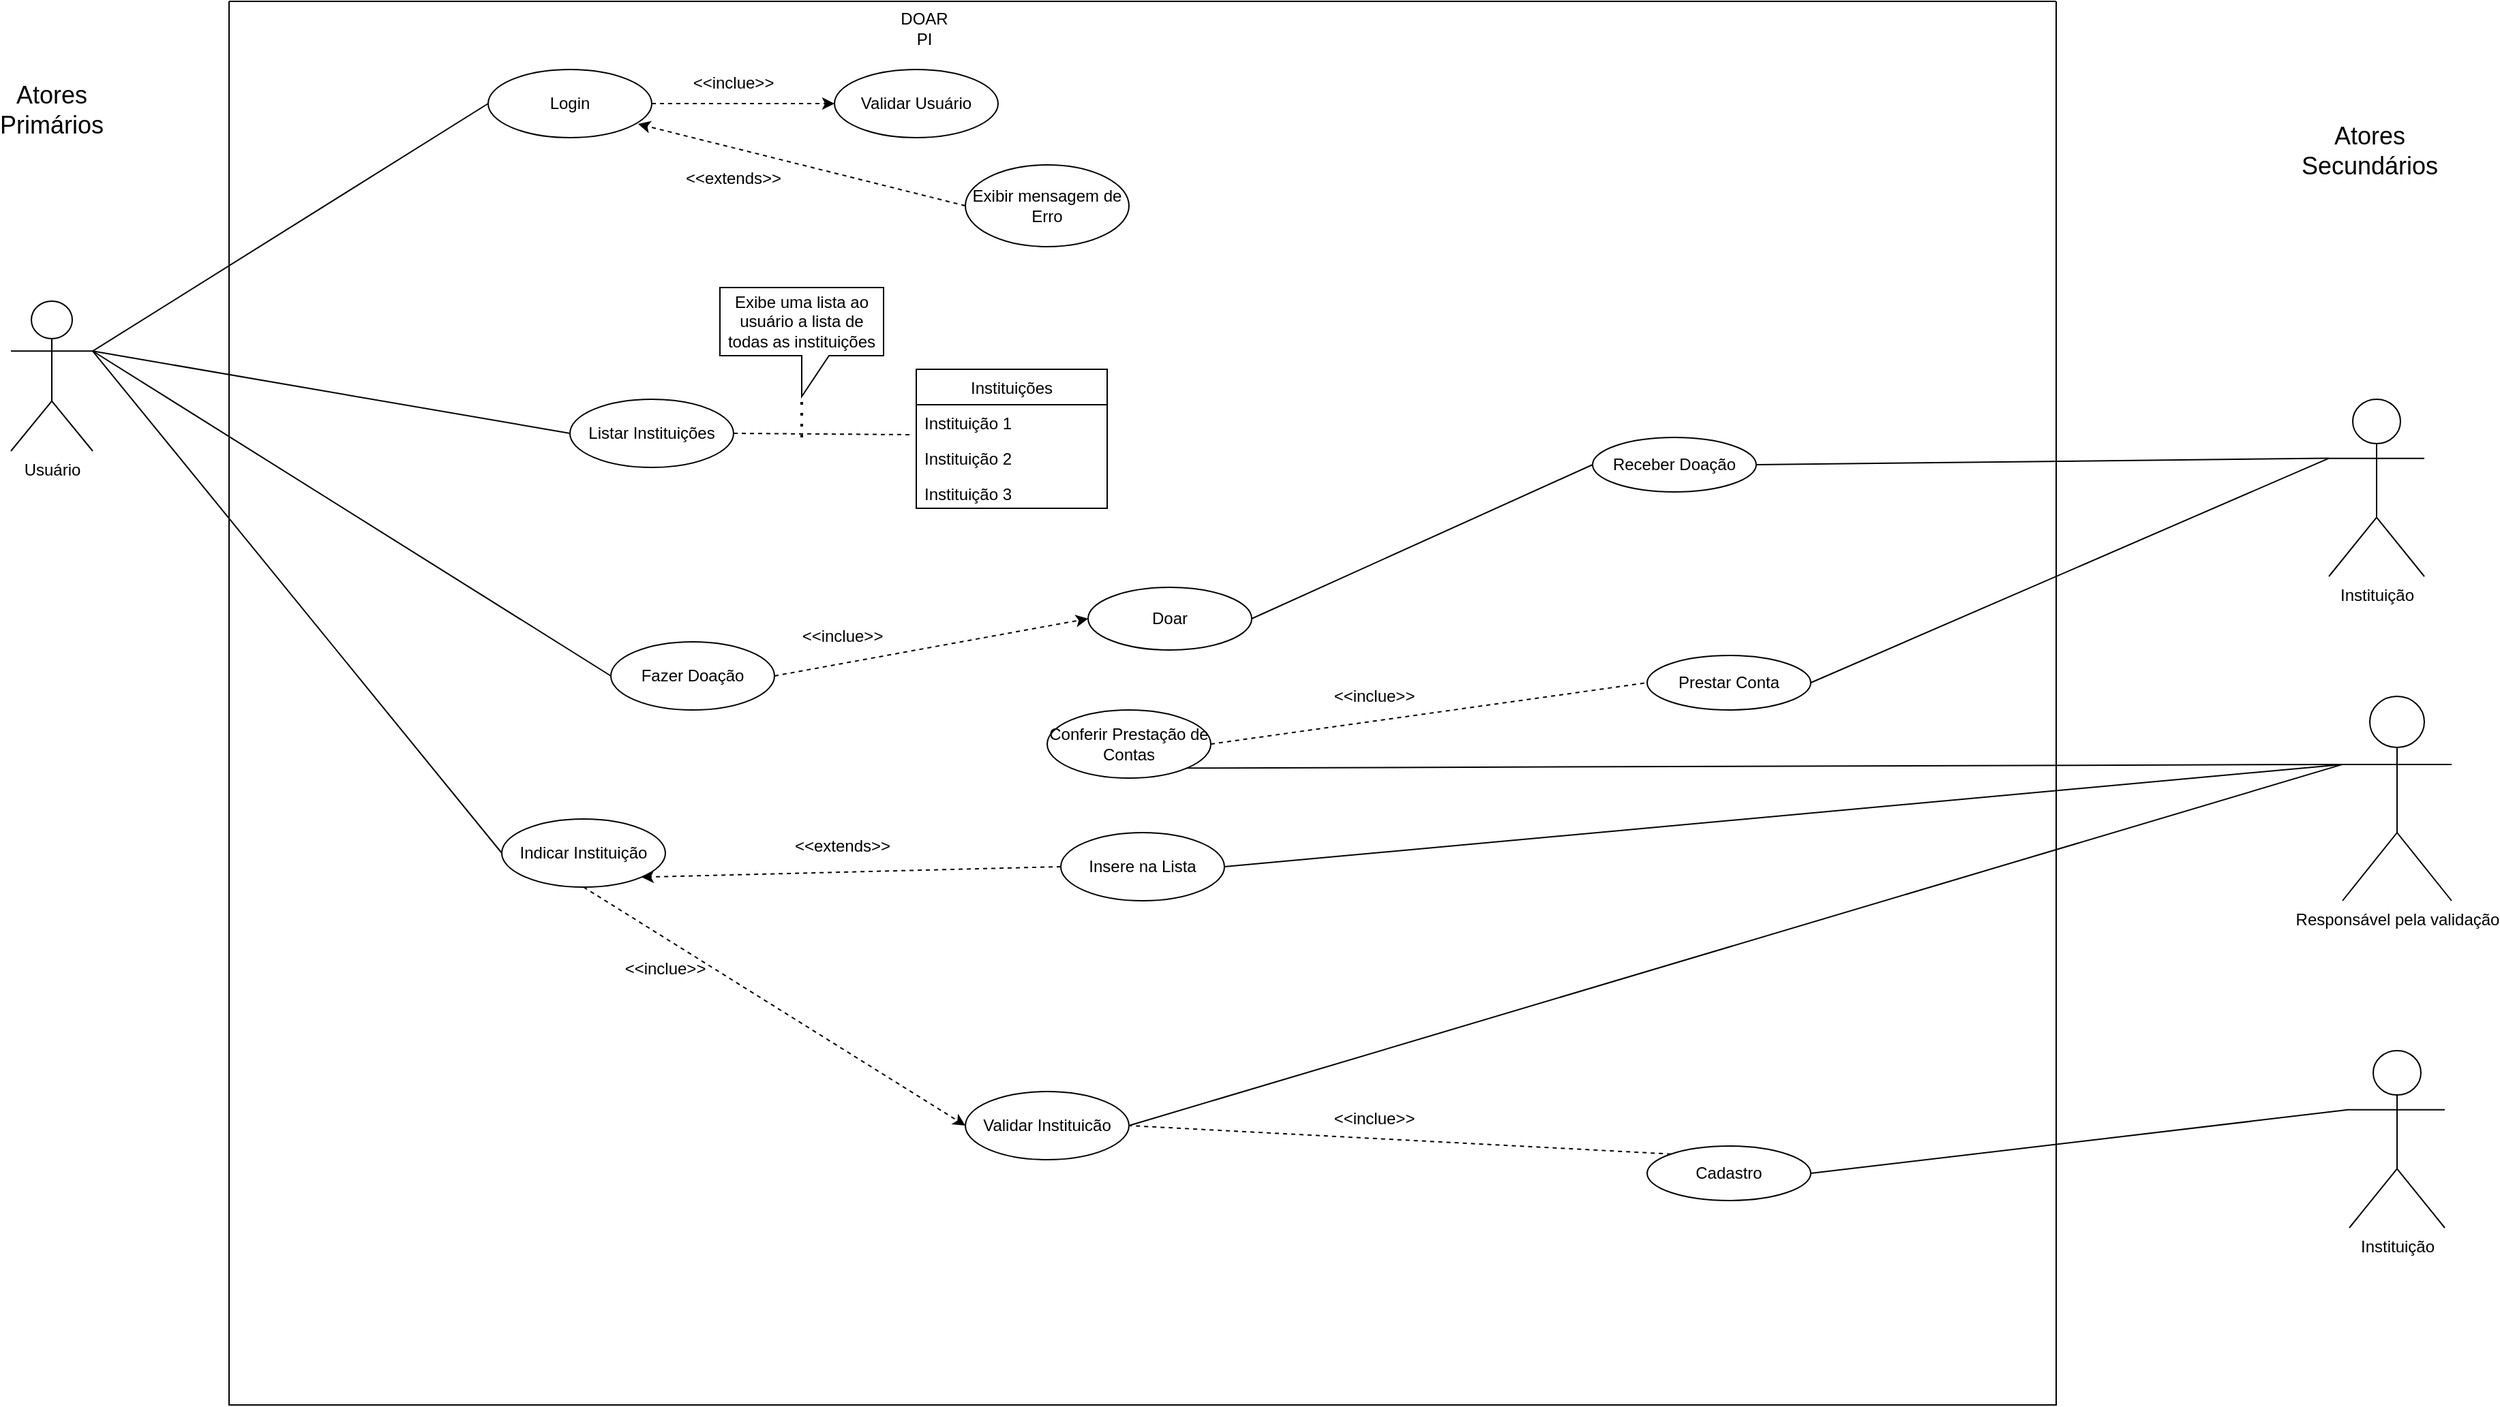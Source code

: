 <mxfile version="15.1.3" type="device"><diagram id="3rRd8JHxSr0_MapVstYW" name="Página-1"><mxGraphModel dx="2178" dy="2129" grid="1" gridSize="10" guides="1" tooltips="1" connect="1" arrows="1" fold="1" page="1" pageScale="1" pageWidth="827" pageHeight="1169" math="0" shadow="0"><root><mxCell id="0"/><mxCell id="1" parent="0"/><mxCell id="wrlenUDR4S8BwDdURH8T-1" value="Usuário" style="shape=umlActor;verticalLabelPosition=bottom;verticalAlign=top;html=1;outlineConnect=0;" vertex="1" parent="1"><mxGeometry x="-250" y="-70" width="60" height="110" as="geometry"/></mxCell><mxCell id="wrlenUDR4S8BwDdURH8T-5" value="Login" style="ellipse;whiteSpace=wrap;html=1;" vertex="1" parent="1"><mxGeometry x="100" y="-240" width="120" height="50" as="geometry"/></mxCell><mxCell id="wrlenUDR4S8BwDdURH8T-7" value="" style="endArrow=none;html=1;exitX=1;exitY=0.333;exitDx=0;exitDy=0;exitPerimeter=0;entryX=0;entryY=0.5;entryDx=0;entryDy=0;" edge="1" parent="1" source="wrlenUDR4S8BwDdURH8T-1" target="wrlenUDR4S8BwDdURH8T-5"><mxGeometry width="50" height="50" relative="1" as="geometry"><mxPoint x="150" y="250" as="sourcePoint"/><mxPoint x="200" y="200" as="targetPoint"/></mxGeometry></mxCell><mxCell id="wrlenUDR4S8BwDdURH8T-8" value="Listar Instituições" style="ellipse;whiteSpace=wrap;html=1;" vertex="1" parent="1"><mxGeometry x="160" y="2" width="120" height="50" as="geometry"/></mxCell><mxCell id="wrlenUDR4S8BwDdURH8T-9" value="" style="endArrow=none;html=1;entryX=0;entryY=0.5;entryDx=0;entryDy=0;exitX=1;exitY=0.333;exitDx=0;exitDy=0;exitPerimeter=0;" edge="1" parent="1" source="wrlenUDR4S8BwDdURH8T-1" target="wrlenUDR4S8BwDdURH8T-8"><mxGeometry width="50" height="50" relative="1" as="geometry"><mxPoint x="160" y="270" as="sourcePoint"/><mxPoint x="210" y="220" as="targetPoint"/></mxGeometry></mxCell><mxCell id="wrlenUDR4S8BwDdURH8T-10" value="Fazer Doação" style="ellipse;whiteSpace=wrap;html=1;" vertex="1" parent="1"><mxGeometry x="190" y="180" width="120" height="50" as="geometry"/></mxCell><mxCell id="wrlenUDR4S8BwDdURH8T-11" value="" style="endArrow=none;html=1;entryX=0;entryY=0.5;entryDx=0;entryDy=0;exitX=1;exitY=0.333;exitDx=0;exitDy=0;exitPerimeter=0;" edge="1" parent="1" source="wrlenUDR4S8BwDdURH8T-1" target="wrlenUDR4S8BwDdURH8T-10"><mxGeometry width="50" height="50" relative="1" as="geometry"><mxPoint x="150" y="290" as="sourcePoint"/><mxPoint x="200" y="240" as="targetPoint"/></mxGeometry></mxCell><mxCell id="wrlenUDR4S8BwDdURH8T-12" value="Indicar Instituição" style="ellipse;whiteSpace=wrap;html=1;" vertex="1" parent="1"><mxGeometry x="110" y="310" width="120" height="50" as="geometry"/></mxCell><mxCell id="wrlenUDR4S8BwDdURH8T-13" value="" style="endArrow=none;html=1;entryX=0;entryY=0.5;entryDx=0;entryDy=0;exitX=1;exitY=0.333;exitDx=0;exitDy=0;exitPerimeter=0;" edge="1" parent="1" source="wrlenUDR4S8BwDdURH8T-1" target="wrlenUDR4S8BwDdURH8T-12"><mxGeometry width="50" height="50" relative="1" as="geometry"><mxPoint x="150" y="290" as="sourcePoint"/><mxPoint x="200" y="240" as="targetPoint"/></mxGeometry></mxCell><mxCell id="wrlenUDR4S8BwDdURH8T-30" value="" style="endArrow=none;html=1;entryX=-0.021;entryY=0.846;entryDx=0;entryDy=0;entryPerimeter=0;exitX=1;exitY=0.5;exitDx=0;exitDy=0;dashed=1;" edge="1" parent="1" source="wrlenUDR4S8BwDdURH8T-8" target="wrlenUDR4S8BwDdURH8T-27"><mxGeometry width="50" height="50" relative="1" as="geometry"><mxPoint x="390" y="130" as="sourcePoint"/><mxPoint x="440" y="80" as="targetPoint"/></mxGeometry></mxCell><mxCell id="wrlenUDR4S8BwDdURH8T-42" value="Instituição" style="shape=umlActor;verticalLabelPosition=bottom;verticalAlign=top;html=1;outlineConnect=0;" vertex="1" parent="1"><mxGeometry x="1450" y="2" width="70" height="130" as="geometry"/></mxCell><mxCell id="wrlenUDR4S8BwDdURH8T-48" value="" style="endArrow=none;html=1;entryX=0;entryY=0.333;entryDx=0;entryDy=0;entryPerimeter=0;exitX=1;exitY=0.5;exitDx=0;exitDy=0;" edge="1" parent="1" source="wrlenUDR4S8BwDdURH8T-47" target="wrlenUDR4S8BwDdURH8T-42"><mxGeometry width="50" height="50" relative="1" as="geometry"><mxPoint x="680" y="260" as="sourcePoint"/><mxPoint x="730" y="210" as="targetPoint"/></mxGeometry></mxCell><mxCell id="wrlenUDR4S8BwDdURH8T-50" value="" style="endArrow=none;html=1;entryX=0;entryY=0.333;entryDx=0;entryDy=0;entryPerimeter=0;exitX=1;exitY=0.5;exitDx=0;exitDy=0;" edge="1" parent="1" source="wrlenUDR4S8BwDdURH8T-49" target="wrlenUDR4S8BwDdURH8T-42"><mxGeometry width="50" height="50" relative="1" as="geometry"><mxPoint x="680" y="310" as="sourcePoint"/><mxPoint x="730" y="260" as="targetPoint"/></mxGeometry></mxCell><mxCell id="wrlenUDR4S8BwDdURH8T-52" value="Validar Usuário" style="ellipse;whiteSpace=wrap;html=1;" vertex="1" parent="1"><mxGeometry x="354" y="-240" width="120" height="50" as="geometry"/></mxCell><mxCell id="wrlenUDR4S8BwDdURH8T-53" value="" style="endArrow=classic;html=1;entryX=0;entryY=0.5;entryDx=0;entryDy=0;exitX=1;exitY=0.5;exitDx=0;exitDy=0;dashed=1;" edge="1" parent="1" source="wrlenUDR4S8BwDdURH8T-5" target="wrlenUDR4S8BwDdURH8T-52"><mxGeometry width="50" height="50" relative="1" as="geometry"><mxPoint x="250" y="-150" as="sourcePoint"/><mxPoint x="300" y="-200" as="targetPoint"/></mxGeometry></mxCell><mxCell id="wrlenUDR4S8BwDdURH8T-54" value="&amp;lt;&amp;lt;inclue&amp;gt;&amp;gt;" style="text;html=1;strokeColor=none;fillColor=none;align=center;verticalAlign=middle;whiteSpace=wrap;rounded=0;" vertex="1" parent="1"><mxGeometry x="260" y="-240" width="40" height="20" as="geometry"/></mxCell><mxCell id="wrlenUDR4S8BwDdURH8T-70" value="" style="endArrow=classic;html=1;entryX=0;entryY=0.5;entryDx=0;entryDy=0;exitX=1;exitY=0.5;exitDx=0;exitDy=0;dashed=1;" edge="1" parent="1" source="wrlenUDR4S8BwDdURH8T-10" target="wrlenUDR4S8BwDdURH8T-55"><mxGeometry width="50" height="50" relative="1" as="geometry"><mxPoint x="430" y="210" as="sourcePoint"/><mxPoint x="480" y="160" as="targetPoint"/></mxGeometry></mxCell><mxCell id="wrlenUDR4S8BwDdURH8T-73" value="Responsável pela validação" style="shape=umlActor;verticalLabelPosition=bottom;verticalAlign=top;html=1;outlineConnect=0;" vertex="1" parent="1"><mxGeometry x="1460" y="220" width="80" height="150" as="geometry"/></mxCell><mxCell id="wrlenUDR4S8BwDdURH8T-76" value="" style="endArrow=classic;html=1;dashed=1;exitX=0.5;exitY=1;exitDx=0;exitDy=0;entryX=0;entryY=0.5;entryDx=0;entryDy=0;" edge="1" parent="1" source="wrlenUDR4S8BwDdURH8T-12" target="wrlenUDR4S8BwDdURH8T-74"><mxGeometry width="50" height="50" relative="1" as="geometry"><mxPoint x="330" y="360" as="sourcePoint"/><mxPoint x="380" y="310" as="targetPoint"/></mxGeometry></mxCell><mxCell id="wrlenUDR4S8BwDdURH8T-94" value="" style="swimlane;startSize=0;" vertex="1" parent="1"><mxGeometry x="-90" y="-290" width="1340" height="1030" as="geometry"/></mxCell><mxCell id="wrlenUDR4S8BwDdURH8T-98" value="Exibir mensagem de Erro" style="ellipse;whiteSpace=wrap;html=1;" vertex="1" parent="wrlenUDR4S8BwDdURH8T-94"><mxGeometry x="540" y="120" width="120" height="60" as="geometry"/></mxCell><mxCell id="wrlenUDR4S8BwDdURH8T-102" value="&amp;lt;&amp;lt;extends&amp;gt;&amp;gt;" style="text;html=1;strokeColor=none;fillColor=none;align=center;verticalAlign=middle;whiteSpace=wrap;rounded=0;rotation=0;" vertex="1" parent="wrlenUDR4S8BwDdURH8T-94"><mxGeometry x="350" y="120" width="40" height="20" as="geometry"/></mxCell><mxCell id="wrlenUDR4S8BwDdURH8T-103" value="&amp;lt;&amp;lt;inclue&amp;gt;&amp;gt;" style="text;html=1;strokeColor=none;fillColor=none;align=center;verticalAlign=middle;whiteSpace=wrap;rounded=0;" vertex="1" parent="wrlenUDR4S8BwDdURH8T-94"><mxGeometry x="300" y="700" width="40" height="20" as="geometry"/></mxCell><mxCell id="wrlenUDR4S8BwDdURH8T-85" value="Insere na Lista" style="ellipse;whiteSpace=wrap;html=1;" vertex="1" parent="wrlenUDR4S8BwDdURH8T-94"><mxGeometry x="610" y="610" width="120" height="50" as="geometry"/></mxCell><mxCell id="wrlenUDR4S8BwDdURH8T-104" value="DOAR PI" style="text;html=1;strokeColor=none;fillColor=none;align=center;verticalAlign=middle;whiteSpace=wrap;rounded=0;" vertex="1" parent="wrlenUDR4S8BwDdURH8T-94"><mxGeometry x="490" y="10" width="40" height="20" as="geometry"/></mxCell><mxCell id="wrlenUDR4S8BwDdURH8T-109" value="&amp;lt;&amp;lt;extends&amp;gt;&amp;gt;" style="text;html=1;strokeColor=none;fillColor=none;align=center;verticalAlign=middle;whiteSpace=wrap;rounded=0;" vertex="1" parent="wrlenUDR4S8BwDdURH8T-94"><mxGeometry x="430" y="610" width="40" height="20" as="geometry"/></mxCell><mxCell id="wrlenUDR4S8BwDdURH8T-111" value="Exibe uma lista ao usuário a lista de todas as instituições" style="shape=callout;whiteSpace=wrap;html=1;perimeter=calloutPerimeter;" vertex="1" parent="wrlenUDR4S8BwDdURH8T-94"><mxGeometry x="360" y="210" width="120" height="80" as="geometry"/></mxCell><mxCell id="wrlenUDR4S8BwDdURH8T-26" value="Instituições" style="swimlane;fontStyle=0;childLayout=stackLayout;horizontal=1;startSize=26;horizontalStack=0;resizeParent=1;resizeParentMax=0;resizeLast=0;collapsible=1;marginBottom=0;" vertex="1" parent="wrlenUDR4S8BwDdURH8T-94"><mxGeometry x="504" y="270" width="140" height="102" as="geometry"/></mxCell><mxCell id="wrlenUDR4S8BwDdURH8T-27" value="Instituição 1" style="text;strokeColor=none;fillColor=none;align=left;verticalAlign=top;spacingLeft=4;spacingRight=4;overflow=hidden;rotatable=0;points=[[0,0.5],[1,0.5]];portConstraint=eastwest;" vertex="1" parent="wrlenUDR4S8BwDdURH8T-26"><mxGeometry y="26" width="140" height="26" as="geometry"/></mxCell><mxCell id="wrlenUDR4S8BwDdURH8T-28" value="Instituição 2" style="text;strokeColor=none;fillColor=none;align=left;verticalAlign=top;spacingLeft=4;spacingRight=4;overflow=hidden;rotatable=0;points=[[0,0.5],[1,0.5]];portConstraint=eastwest;" vertex="1" parent="wrlenUDR4S8BwDdURH8T-26"><mxGeometry y="52" width="140" height="26" as="geometry"/></mxCell><mxCell id="wrlenUDR4S8BwDdURH8T-29" value="Instituição 3" style="text;strokeColor=none;fillColor=none;align=left;verticalAlign=top;spacingLeft=4;spacingRight=4;overflow=hidden;rotatable=0;points=[[0,0.5],[1,0.5]];portConstraint=eastwest;" vertex="1" parent="wrlenUDR4S8BwDdURH8T-26"><mxGeometry y="78" width="140" height="24" as="geometry"/></mxCell><mxCell id="wrlenUDR4S8BwDdURH8T-74" value="Validar Instituicão" style="ellipse;whiteSpace=wrap;html=1;" vertex="1" parent="wrlenUDR4S8BwDdURH8T-94"><mxGeometry x="540" y="800" width="120" height="50" as="geometry"/></mxCell><mxCell id="wrlenUDR4S8BwDdURH8T-55" value="Doar" style="ellipse;whiteSpace=wrap;html=1;" vertex="1" parent="wrlenUDR4S8BwDdURH8T-94"><mxGeometry x="630" y="430" width="120" height="46" as="geometry"/></mxCell><mxCell id="wrlenUDR4S8BwDdURH8T-71" value="&amp;lt;&amp;lt;inclue&amp;gt;&amp;gt;" style="text;html=1;strokeColor=none;fillColor=none;align=center;verticalAlign=middle;whiteSpace=wrap;rounded=0;" vertex="1" parent="wrlenUDR4S8BwDdURH8T-94"><mxGeometry x="430" y="456" width="40" height="20" as="geometry"/></mxCell><mxCell id="wrlenUDR4S8BwDdURH8T-121" value="Conferir Prestação de Contas" style="ellipse;whiteSpace=wrap;html=1;" vertex="1" parent="wrlenUDR4S8BwDdURH8T-94"><mxGeometry x="600" y="520" width="120" height="50" as="geometry"/></mxCell><mxCell id="wrlenUDR4S8BwDdURH8T-122" value="" style="endArrow=none;html=1;entryX=0;entryY=0.5;entryDx=0;entryDy=0;exitX=1;exitY=0.5;exitDx=0;exitDy=0;dashed=1;" edge="1" parent="wrlenUDR4S8BwDdURH8T-94" source="wrlenUDR4S8BwDdURH8T-121" target="wrlenUDR4S8BwDdURH8T-49"><mxGeometry width="50" height="50" relative="1" as="geometry"><mxPoint x="760" y="550" as="sourcePoint"/><mxPoint x="810" y="500" as="targetPoint"/></mxGeometry></mxCell><mxCell id="wrlenUDR4S8BwDdURH8T-49" value="Prestar Conta" style="ellipse;whiteSpace=wrap;html=1;" vertex="1" parent="wrlenUDR4S8BwDdURH8T-94"><mxGeometry x="1040" y="480" width="120" height="40" as="geometry"/></mxCell><mxCell id="wrlenUDR4S8BwDdURH8T-47" value="Receber Doação" style="ellipse;whiteSpace=wrap;html=1;" vertex="1" parent="wrlenUDR4S8BwDdURH8T-94"><mxGeometry x="1000" y="320" width="120" height="40" as="geometry"/></mxCell><mxCell id="wrlenUDR4S8BwDdURH8T-123" value="Cadastro" style="ellipse;whiteSpace=wrap;html=1;" vertex="1" parent="wrlenUDR4S8BwDdURH8T-94"><mxGeometry x="1040" y="840" width="120" height="40" as="geometry"/></mxCell><mxCell id="wrlenUDR4S8BwDdURH8T-125" value="" style="endArrow=none;html=1;exitX=0;exitY=0;exitDx=0;exitDy=0;entryX=1;entryY=0.5;entryDx=0;entryDy=0;dashed=1;" edge="1" parent="wrlenUDR4S8BwDdURH8T-94" source="wrlenUDR4S8BwDdURH8T-123" target="wrlenUDR4S8BwDdURH8T-74"><mxGeometry width="50" height="50" relative="1" as="geometry"><mxPoint x="970" y="630" as="sourcePoint"/><mxPoint x="1020" y="580" as="targetPoint"/></mxGeometry></mxCell><mxCell id="wrlenUDR4S8BwDdURH8T-127" value="&amp;lt;&amp;lt;inclue&amp;gt;&amp;gt;" style="text;html=1;strokeColor=none;fillColor=none;align=center;verticalAlign=middle;whiteSpace=wrap;rounded=0;" vertex="1" parent="wrlenUDR4S8BwDdURH8T-94"><mxGeometry x="820" y="810" width="40" height="20" as="geometry"/></mxCell><mxCell id="wrlenUDR4S8BwDdURH8T-128" value="&amp;lt;&amp;lt;inclue&amp;gt;&amp;gt;" style="text;html=1;strokeColor=none;fillColor=none;align=center;verticalAlign=middle;whiteSpace=wrap;rounded=0;" vertex="1" parent="wrlenUDR4S8BwDdURH8T-94"><mxGeometry x="820" y="500" width="40" height="20" as="geometry"/></mxCell><mxCell id="wrlenUDR4S8BwDdURH8T-129" value="" style="endArrow=none;html=1;exitX=1;exitY=0.5;exitDx=0;exitDy=0;entryX=0;entryY=0.5;entryDx=0;entryDy=0;" edge="1" parent="wrlenUDR4S8BwDdURH8T-94" source="wrlenUDR4S8BwDdURH8T-55" target="wrlenUDR4S8BwDdURH8T-47"><mxGeometry width="50" height="50" relative="1" as="geometry"><mxPoint x="840" y="480" as="sourcePoint"/><mxPoint x="890" y="430" as="targetPoint"/></mxGeometry></mxCell><mxCell id="wrlenUDR4S8BwDdURH8T-130" value="" style="endArrow=none;dashed=1;html=1;dashPattern=1 3;strokeWidth=2;entryX=0;entryY=0;entryDx=60.0;entryDy=80;entryPerimeter=0;" edge="1" parent="wrlenUDR4S8BwDdURH8T-94" target="wrlenUDR4S8BwDdURH8T-111"><mxGeometry width="50" height="50" relative="1" as="geometry"><mxPoint x="420" y="320" as="sourcePoint"/><mxPoint x="320" y="250" as="targetPoint"/></mxGeometry></mxCell><mxCell id="wrlenUDR4S8BwDdURH8T-95" value="&lt;font style=&quot;font-size: 18px&quot;&gt;Atores Primários&lt;/font&gt;" style="text;html=1;strokeColor=none;fillColor=none;align=center;verticalAlign=middle;whiteSpace=wrap;rounded=0;" vertex="1" parent="1"><mxGeometry x="-240" y="-220" width="40" height="20" as="geometry"/></mxCell><mxCell id="wrlenUDR4S8BwDdURH8T-96" value="&lt;font style=&quot;font-size: 18px&quot;&gt;Atores Secundários&lt;/font&gt;" style="text;html=1;strokeColor=none;fillColor=none;align=center;verticalAlign=middle;whiteSpace=wrap;rounded=0;" vertex="1" parent="1"><mxGeometry x="1460" y="-207.5" width="40" height="55" as="geometry"/></mxCell><mxCell id="wrlenUDR4S8BwDdURH8T-101" value="" style="endArrow=classic;html=1;exitX=0;exitY=0.5;exitDx=0;exitDy=0;dashed=1;" edge="1" parent="1" source="wrlenUDR4S8BwDdURH8T-98"><mxGeometry width="50" height="50" relative="1" as="geometry"><mxPoint x="180" y="-100" as="sourcePoint"/><mxPoint x="210" y="-200" as="targetPoint"/></mxGeometry></mxCell><mxCell id="wrlenUDR4S8BwDdURH8T-108" value="" style="endArrow=classic;html=1;dashed=1;entryX=1;entryY=1;entryDx=0;entryDy=0;exitX=0;exitY=0.5;exitDx=0;exitDy=0;" edge="1" parent="1" source="wrlenUDR4S8BwDdURH8T-85" target="wrlenUDR4S8BwDdURH8T-12"><mxGeometry width="50" height="50" relative="1" as="geometry"><mxPoint x="320" y="430" as="sourcePoint"/><mxPoint x="370" y="380" as="targetPoint"/></mxGeometry></mxCell><mxCell id="wrlenUDR4S8BwDdURH8T-117" value="" style="endArrow=none;html=1;exitX=1;exitY=0.5;exitDx=0;exitDy=0;entryX=0;entryY=0.333;entryDx=0;entryDy=0;entryPerimeter=0;" edge="1" parent="1" source="wrlenUDR4S8BwDdURH8T-74" target="wrlenUDR4S8BwDdURH8T-73"><mxGeometry width="50" height="50" relative="1" as="geometry"><mxPoint x="790" y="360" as="sourcePoint"/><mxPoint x="840" y="310" as="targetPoint"/></mxGeometry></mxCell><mxCell id="wrlenUDR4S8BwDdURH8T-118" value="" style="endArrow=none;html=1;exitX=1;exitY=0.5;exitDx=0;exitDy=0;entryX=0;entryY=0.333;entryDx=0;entryDy=0;entryPerimeter=0;" edge="1" parent="1" source="wrlenUDR4S8BwDdURH8T-85" target="wrlenUDR4S8BwDdURH8T-73"><mxGeometry width="50" height="50" relative="1" as="geometry"><mxPoint x="820" y="450" as="sourcePoint"/><mxPoint x="870" y="400" as="targetPoint"/></mxGeometry></mxCell><mxCell id="wrlenUDR4S8BwDdURH8T-119" value="Instituição" style="shape=umlActor;verticalLabelPosition=bottom;verticalAlign=top;html=1;outlineConnect=0;" vertex="1" parent="1"><mxGeometry x="1465" y="480" width="70" height="130" as="geometry"/></mxCell><mxCell id="wrlenUDR4S8BwDdURH8T-120" value="" style="endArrow=none;html=1;exitX=1;exitY=1;exitDx=0;exitDy=0;entryX=0;entryY=0.333;entryDx=0;entryDy=0;entryPerimeter=0;" edge="1" parent="1" source="wrlenUDR4S8BwDdURH8T-121" target="wrlenUDR4S8BwDdURH8T-73"><mxGeometry width="50" height="50" relative="1" as="geometry"><mxPoint x="790" y="490" as="sourcePoint"/><mxPoint x="1430" y="252" as="targetPoint"/></mxGeometry></mxCell><mxCell id="wrlenUDR4S8BwDdURH8T-124" value="" style="endArrow=none;html=1;exitX=1;exitY=0.5;exitDx=0;exitDy=0;entryX=0;entryY=0.333;entryDx=0;entryDy=0;entryPerimeter=0;" edge="1" parent="1" source="wrlenUDR4S8BwDdURH8T-123" target="wrlenUDR4S8BwDdURH8T-119"><mxGeometry width="50" height="50" relative="1" as="geometry"><mxPoint x="1090" y="500" as="sourcePoint"/><mxPoint x="1140" y="450" as="targetPoint"/></mxGeometry></mxCell></root></mxGraphModel></diagram></mxfile>

